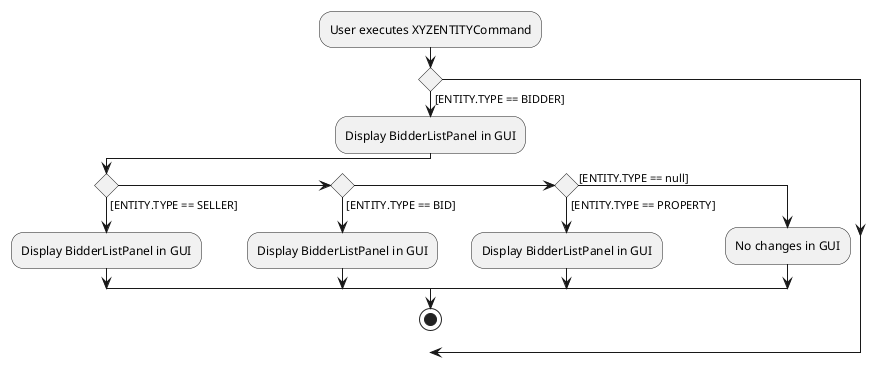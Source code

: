 @startuml
:User executes XYZENTITYCommand;
if  () then ([ENTITY.TYPE == BIDDER])
    :Display BidderListPanel in GUI;
if () then ([ENTITY.TYPE == SELLER])
    :Display BidderListPanel in GUI;

else if () then  ([ENTITY.TYPE == BID])
    :Display BidderListPanel in GUI;

else if () then ([ENTITY.TYPE == PROPERTY])
    :Display BidderListPanel in GUI;

else ([ENTITY.TYPE == null])
    :No changes in GUI;

endif

stop

@enduml

@startuml
start
:Agent executes delete bidder command;

'Since the beta syntax does not support placing the condition outside the
'diamond we place it as the true branch instead.

if () then ([bidder index exists])
    :Purge redunant states;
    :Save AddressBook to
    addressBookStateList;
else ([else])
endif
stop
@enduml